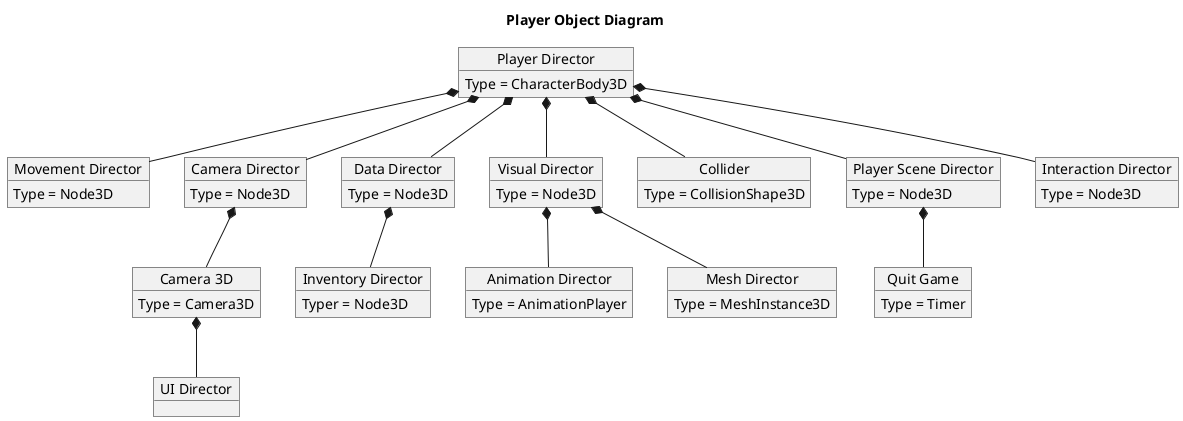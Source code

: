 @startuml Player Object

title Player Object Diagram

object "Player Director" as Player

object "Movement Director" as Movement
object "Camera Director" as CameraDir
object "Data Director" as Data
object "Inventory Director" as InventoryDir
object "Visual Director" as Visual
object "Collider" as Collider
object "Camera 3D" as Camera
object "UI Director" as UIDir
object "Animation Director" as Animation
object "Mesh Director" as Mesh
object "Player Scene Director" as SceneDir
object "Quit Game" as QuitTimer
object "Interaction Director" as InteractionDir

Player : Type = CharacterBody3D
Movement : Type = Node3D
CameraDir : Type = Node3D
Data : Type = Node3D
InventoryDir : Typer = Node3D
Visual : Type = Node3D
Collider : Type = CollisionShape3D
Camera : Type = Camera3D
Animation : Type = AnimationPlayer
Mesh : Type = MeshInstance3D
SceneDir : Type = Node3D
QuitTimer : Type = Timer
InteractionDir : Type = Node3D

Player *-- Movement
Player *-- CameraDir
Player *-- Data
Data *-- InventoryDir
Player *-- Visual
Player *-- Collider
CameraDir *-- Camera
Camera *-- UIDir
Visual *-- Animation
Visual *-- Mesh
Player *-- SceneDir
SceneDir *-- QuitTimer
Player *-- InteractionDir

@enduml